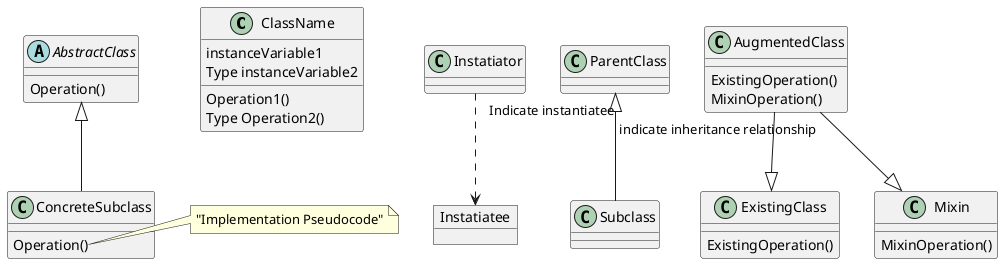 @startuml

class ClassName {
	Operation1()
	Type Operation2()
	instanceVariable1
	Type instanceVariable2
}

class Instatiator
Object Instatiatee
Instatiator "Indicate instantiatee" ..> Instatiatee
class ParentClass
class Subclass
ParentClass "indicate inheritance relationship" <|-- Subclass

abstract AbstractClass {
	Operation()
}

class ConcreteSubclass {
	Operation()
}

AbstractClass <|-- ConcreteSubclass

class ExistingClass {
	ExistingOperation()
}
class Mixin {
	MixinOperation()
}
class AugmentedClass {
	ExistingOperation()
	MixinOperation()
}

AugmentedClass --|> ExistingClass
AugmentedClass --|> Mixin

note right of ConcreteSubclass::Operation
"Implementation Pseudocode"
end note


@enduml
